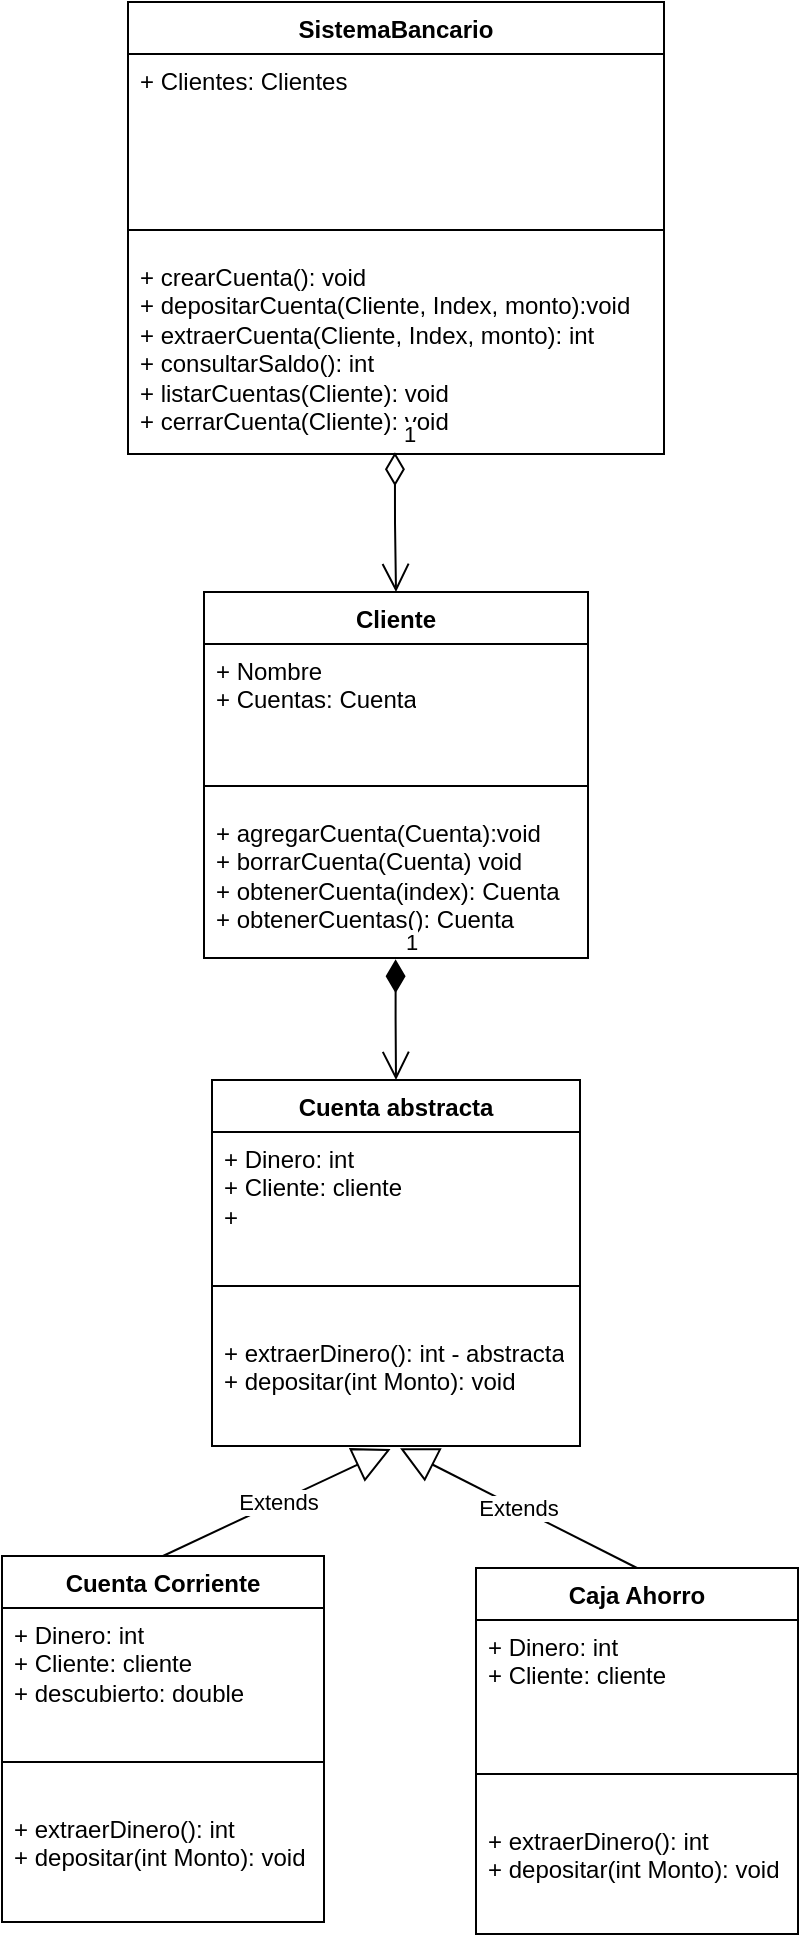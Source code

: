 <mxfile version="24.6.1" type="device">
  <diagram name="Página-1" id="DzsMORaTwZRGRJLIDUHX">
    <mxGraphModel dx="676" dy="1191" grid="0" gridSize="10" guides="1" tooltips="1" connect="1" arrows="1" fold="1" page="0" pageScale="1" pageWidth="827" pageHeight="1169" math="0" shadow="0">
      <root>
        <mxCell id="0" />
        <mxCell id="1" parent="0" />
        <mxCell id="__ddVFcKkTCKkFl_E95T-1" value="SistemaBancario" style="swimlane;fontStyle=1;align=center;verticalAlign=top;childLayout=stackLayout;horizontal=1;startSize=26;horizontalStack=0;resizeParent=1;resizeParentMax=0;resizeLast=0;collapsible=1;marginBottom=0;whiteSpace=wrap;html=1;" parent="1" vertex="1">
          <mxGeometry x="317" y="-496" width="268" height="226" as="geometry" />
        </mxCell>
        <mxCell id="__ddVFcKkTCKkFl_E95T-2" value="+ Clientes: Clientes&lt;div&gt;&lt;br&gt;&lt;/div&gt;&lt;div&gt;&lt;br&gt;&lt;/div&gt;" style="text;strokeColor=none;fillColor=none;align=left;verticalAlign=top;spacingLeft=4;spacingRight=4;overflow=hidden;rotatable=0;points=[[0,0.5],[1,0.5]];portConstraint=eastwest;whiteSpace=wrap;html=1;" parent="__ddVFcKkTCKkFl_E95T-1" vertex="1">
          <mxGeometry y="26" width="268" height="78" as="geometry" />
        </mxCell>
        <mxCell id="__ddVFcKkTCKkFl_E95T-3" value="" style="line;strokeWidth=1;fillColor=none;align=left;verticalAlign=middle;spacingTop=-1;spacingLeft=3;spacingRight=3;rotatable=0;labelPosition=right;points=[];portConstraint=eastwest;strokeColor=inherit;" parent="__ddVFcKkTCKkFl_E95T-1" vertex="1">
          <mxGeometry y="104" width="268" height="20" as="geometry" />
        </mxCell>
        <mxCell id="__ddVFcKkTCKkFl_E95T-4" value="+ crearCuenta(): void&lt;div&gt;+ depositarCuenta(Cliente, Index, monto):void&lt;/div&gt;&lt;div&gt;+ extraerCuenta(Cliente, Index, monto): int&lt;br&gt;+ consultarSaldo(): int&lt;/div&gt;&lt;div&gt;+ listarCuentas(Cliente): void&lt;/div&gt;&lt;div&gt;+ cerrarCuenta(Cliente): void&lt;br&gt;&lt;div&gt;&lt;br&gt;&lt;/div&gt;&lt;/div&gt;" style="text;strokeColor=none;fillColor=none;align=left;verticalAlign=top;spacingLeft=4;spacingRight=4;overflow=hidden;rotatable=0;points=[[0,0.5],[1,0.5]];portConstraint=eastwest;whiteSpace=wrap;html=1;" parent="__ddVFcKkTCKkFl_E95T-1" vertex="1">
          <mxGeometry y="124" width="268" height="102" as="geometry" />
        </mxCell>
        <mxCell id="__ddVFcKkTCKkFl_E95T-5" value="Cliente" style="swimlane;fontStyle=1;align=center;verticalAlign=top;childLayout=stackLayout;horizontal=1;startSize=26;horizontalStack=0;resizeParent=1;resizeParentMax=0;resizeLast=0;collapsible=1;marginBottom=0;whiteSpace=wrap;html=1;" parent="1" vertex="1">
          <mxGeometry x="355" y="-201" width="192" height="183" as="geometry" />
        </mxCell>
        <mxCell id="__ddVFcKkTCKkFl_E95T-6" value="+ Nombre&lt;div&gt;+ Cuentas: Cuenta&lt;/div&gt;" style="text;strokeColor=none;fillColor=none;align=left;verticalAlign=top;spacingLeft=4;spacingRight=4;overflow=hidden;rotatable=0;points=[[0,0.5],[1,0.5]];portConstraint=eastwest;whiteSpace=wrap;html=1;" parent="__ddVFcKkTCKkFl_E95T-5" vertex="1">
          <mxGeometry y="26" width="192" height="61" as="geometry" />
        </mxCell>
        <mxCell id="__ddVFcKkTCKkFl_E95T-7" value="" style="line;strokeWidth=1;fillColor=none;align=left;verticalAlign=middle;spacingTop=-1;spacingLeft=3;spacingRight=3;rotatable=0;labelPosition=right;points=[];portConstraint=eastwest;strokeColor=inherit;" parent="__ddVFcKkTCKkFl_E95T-5" vertex="1">
          <mxGeometry y="87" width="192" height="20" as="geometry" />
        </mxCell>
        <mxCell id="__ddVFcKkTCKkFl_E95T-8" value="+ agregarCuenta(Cuenta):void&lt;div&gt;+ borrarCuenta(Cuenta) void&lt;/div&gt;&lt;div&gt;+ obtenerCuenta(index): Cuenta&lt;/div&gt;&lt;div&gt;+ obtenerCuentas(): Cuenta&lt;/div&gt;" style="text;strokeColor=none;fillColor=none;align=left;verticalAlign=top;spacingLeft=4;spacingRight=4;overflow=hidden;rotatable=0;points=[[0,0.5],[1,0.5]];portConstraint=eastwest;whiteSpace=wrap;html=1;" parent="__ddVFcKkTCKkFl_E95T-5" vertex="1">
          <mxGeometry y="107" width="192" height="76" as="geometry" />
        </mxCell>
        <mxCell id="__ddVFcKkTCKkFl_E95T-9" value="Cuenta abstracta" style="swimlane;fontStyle=1;align=center;verticalAlign=top;childLayout=stackLayout;horizontal=1;startSize=26;horizontalStack=0;resizeParent=1;resizeParentMax=0;resizeLast=0;collapsible=1;marginBottom=0;whiteSpace=wrap;html=1;" parent="1" vertex="1">
          <mxGeometry x="359" y="43" width="184" height="183" as="geometry" />
        </mxCell>
        <mxCell id="__ddVFcKkTCKkFl_E95T-10" value="&lt;div&gt;+ Dinero: int&lt;/div&gt;&lt;div&gt;+ Cliente: cliente&lt;/div&gt;&lt;div&gt;+&lt;/div&gt;" style="text;strokeColor=none;fillColor=none;align=left;verticalAlign=top;spacingLeft=4;spacingRight=4;overflow=hidden;rotatable=0;points=[[0,0.5],[1,0.5]];portConstraint=eastwest;whiteSpace=wrap;html=1;" parent="__ddVFcKkTCKkFl_E95T-9" vertex="1">
          <mxGeometry y="26" width="184" height="57" as="geometry" />
        </mxCell>
        <mxCell id="__ddVFcKkTCKkFl_E95T-11" value="" style="line;strokeWidth=1;fillColor=none;align=left;verticalAlign=middle;spacingTop=-1;spacingLeft=3;spacingRight=3;rotatable=0;labelPosition=right;points=[];portConstraint=eastwest;strokeColor=inherit;" parent="__ddVFcKkTCKkFl_E95T-9" vertex="1">
          <mxGeometry y="83" width="184" height="40" as="geometry" />
        </mxCell>
        <mxCell id="__ddVFcKkTCKkFl_E95T-12" value="+ extraerDinero(): int - abstracta&lt;div&gt;+ depositar(int Monto): void&lt;/div&gt;&lt;div&gt;&lt;br&gt;&lt;/div&gt;" style="text;strokeColor=none;fillColor=none;align=left;verticalAlign=top;spacingLeft=4;spacingRight=4;overflow=hidden;rotatable=0;points=[[0,0.5],[1,0.5]];portConstraint=eastwest;whiteSpace=wrap;html=1;" parent="__ddVFcKkTCKkFl_E95T-9" vertex="1">
          <mxGeometry y="123" width="184" height="60" as="geometry" />
        </mxCell>
        <mxCell id="__ddVFcKkTCKkFl_E95T-17" value="Cuenta Corriente" style="swimlane;fontStyle=1;align=center;verticalAlign=top;childLayout=stackLayout;horizontal=1;startSize=26;horizontalStack=0;resizeParent=1;resizeParentMax=0;resizeLast=0;collapsible=1;marginBottom=0;whiteSpace=wrap;html=1;" parent="1" vertex="1">
          <mxGeometry x="254" y="281" width="161" height="183" as="geometry" />
        </mxCell>
        <mxCell id="__ddVFcKkTCKkFl_E95T-18" value="&lt;div&gt;+ Dinero: int&lt;/div&gt;&lt;div&gt;+ Cliente: cliente&lt;/div&gt;&lt;div&gt;+ descubierto: double&lt;/div&gt;" style="text;strokeColor=none;fillColor=none;align=left;verticalAlign=top;spacingLeft=4;spacingRight=4;overflow=hidden;rotatable=0;points=[[0,0.5],[1,0.5]];portConstraint=eastwest;whiteSpace=wrap;html=1;" parent="__ddVFcKkTCKkFl_E95T-17" vertex="1">
          <mxGeometry y="26" width="161" height="57" as="geometry" />
        </mxCell>
        <mxCell id="__ddVFcKkTCKkFl_E95T-19" value="" style="line;strokeWidth=1;fillColor=none;align=left;verticalAlign=middle;spacingTop=-1;spacingLeft=3;spacingRight=3;rotatable=0;labelPosition=right;points=[];portConstraint=eastwest;strokeColor=inherit;" parent="__ddVFcKkTCKkFl_E95T-17" vertex="1">
          <mxGeometry y="83" width="161" height="40" as="geometry" />
        </mxCell>
        <mxCell id="__ddVFcKkTCKkFl_E95T-20" value="+ extraerDinero(): int&lt;div&gt;+ depositar(int Monto): void&lt;/div&gt;&lt;div&gt;&lt;br&gt;&lt;/div&gt;" style="text;strokeColor=none;fillColor=none;align=left;verticalAlign=top;spacingLeft=4;spacingRight=4;overflow=hidden;rotatable=0;points=[[0,0.5],[1,0.5]];portConstraint=eastwest;whiteSpace=wrap;html=1;" parent="__ddVFcKkTCKkFl_E95T-17" vertex="1">
          <mxGeometry y="123" width="161" height="60" as="geometry" />
        </mxCell>
        <mxCell id="__ddVFcKkTCKkFl_E95T-21" value="Caja Ahorro" style="swimlane;fontStyle=1;align=center;verticalAlign=top;childLayout=stackLayout;horizontal=1;startSize=26;horizontalStack=0;resizeParent=1;resizeParentMax=0;resizeLast=0;collapsible=1;marginBottom=0;whiteSpace=wrap;html=1;" parent="1" vertex="1">
          <mxGeometry x="491" y="287" width="161" height="183" as="geometry" />
        </mxCell>
        <mxCell id="__ddVFcKkTCKkFl_E95T-22" value="&lt;div&gt;+ Dinero: int&lt;/div&gt;&lt;div&gt;+ Cliente: cliente&lt;/div&gt;&lt;div&gt;&lt;br&gt;&lt;/div&gt;" style="text;strokeColor=none;fillColor=none;align=left;verticalAlign=top;spacingLeft=4;spacingRight=4;overflow=hidden;rotatable=0;points=[[0,0.5],[1,0.5]];portConstraint=eastwest;whiteSpace=wrap;html=1;" parent="__ddVFcKkTCKkFl_E95T-21" vertex="1">
          <mxGeometry y="26" width="161" height="57" as="geometry" />
        </mxCell>
        <mxCell id="__ddVFcKkTCKkFl_E95T-23" value="" style="line;strokeWidth=1;fillColor=none;align=left;verticalAlign=middle;spacingTop=-1;spacingLeft=3;spacingRight=3;rotatable=0;labelPosition=right;points=[];portConstraint=eastwest;strokeColor=inherit;" parent="__ddVFcKkTCKkFl_E95T-21" vertex="1">
          <mxGeometry y="83" width="161" height="40" as="geometry" />
        </mxCell>
        <mxCell id="__ddVFcKkTCKkFl_E95T-24" value="+ extraerDinero(): int&lt;div&gt;+ depositar(int Monto): void&lt;/div&gt;&lt;div&gt;&lt;br&gt;&lt;/div&gt;" style="text;strokeColor=none;fillColor=none;align=left;verticalAlign=top;spacingLeft=4;spacingRight=4;overflow=hidden;rotatable=0;points=[[0,0.5],[1,0.5]];portConstraint=eastwest;whiteSpace=wrap;html=1;" parent="__ddVFcKkTCKkFl_E95T-21" vertex="1">
          <mxGeometry y="123" width="161" height="60" as="geometry" />
        </mxCell>
        <mxCell id="KD1hzIhu-GJ3zaPaalf5-7" value="1" style="endArrow=open;html=1;endSize=12;startArrow=diamondThin;startSize=14;startFill=0;edgeStyle=orthogonalEdgeStyle;align=left;verticalAlign=bottom;rounded=0;entryX=0.5;entryY=0;entryDx=0;entryDy=0;exitX=0.498;exitY=0.992;exitDx=0;exitDy=0;exitPerimeter=0;" edge="1" parent="1" source="__ddVFcKkTCKkFl_E95T-4" target="__ddVFcKkTCKkFl_E95T-5">
          <mxGeometry x="-1" y="3" relative="1" as="geometry">
            <mxPoint x="343" y="-259" as="sourcePoint" />
            <mxPoint x="503" y="-259" as="targetPoint" />
          </mxGeometry>
        </mxCell>
        <mxCell id="KD1hzIhu-GJ3zaPaalf5-8" value="1" style="endArrow=open;html=1;endSize=12;startArrow=diamondThin;startSize=14;startFill=1;edgeStyle=orthogonalEdgeStyle;align=left;verticalAlign=bottom;rounded=0;entryX=0.5;entryY=0;entryDx=0;entryDy=0;exitX=0.499;exitY=1.008;exitDx=0;exitDy=0;exitPerimeter=0;" edge="1" parent="1" source="__ddVFcKkTCKkFl_E95T-8" target="__ddVFcKkTCKkFl_E95T-9">
          <mxGeometry x="-1" y="3" relative="1" as="geometry">
            <mxPoint x="343" y="-9" as="sourcePoint" />
            <mxPoint x="503" y="-9" as="targetPoint" />
          </mxGeometry>
        </mxCell>
        <mxCell id="KD1hzIhu-GJ3zaPaalf5-9" value="Extends" style="endArrow=block;endSize=16;endFill=0;html=1;rounded=0;entryX=0.485;entryY=1.026;entryDx=0;entryDy=0;entryPerimeter=0;exitX=0.5;exitY=0;exitDx=0;exitDy=0;" edge="1" parent="1" source="__ddVFcKkTCKkFl_E95T-17" target="__ddVFcKkTCKkFl_E95T-12">
          <mxGeometry width="160" relative="1" as="geometry">
            <mxPoint x="294" y="327" as="sourcePoint" />
            <mxPoint x="454" y="327" as="targetPoint" />
          </mxGeometry>
        </mxCell>
        <mxCell id="KD1hzIhu-GJ3zaPaalf5-10" value="Extends" style="endArrow=block;endSize=16;endFill=0;html=1;rounded=0;entryX=0.511;entryY=1.018;entryDx=0;entryDy=0;entryPerimeter=0;exitX=0.5;exitY=0;exitDx=0;exitDy=0;" edge="1" parent="1" source="__ddVFcKkTCKkFl_E95T-21" target="__ddVFcKkTCKkFl_E95T-12">
          <mxGeometry width="160" relative="1" as="geometry">
            <mxPoint x="345" y="291" as="sourcePoint" />
            <mxPoint x="458" y="238" as="targetPoint" />
          </mxGeometry>
        </mxCell>
      </root>
    </mxGraphModel>
  </diagram>
</mxfile>
